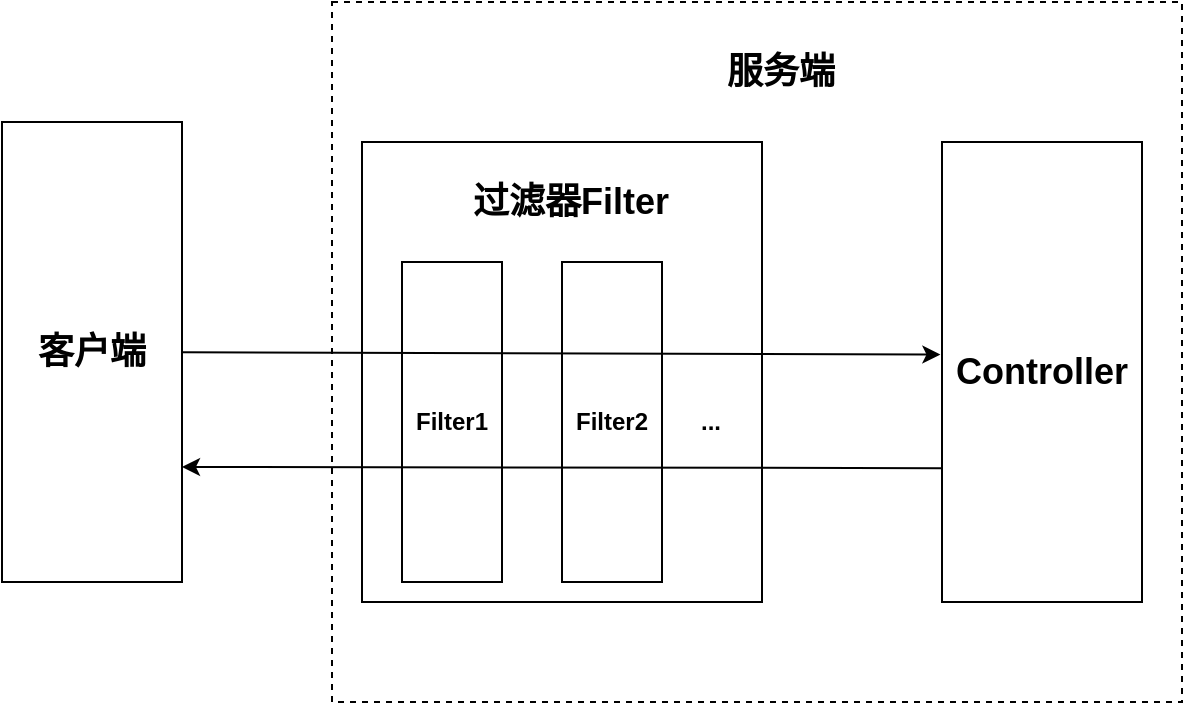 <mxfile version="17.4.5" type="github">
  <diagram id="moBCOV7V4QCk1tg6ld-5" name="第 1 页">
    <mxGraphModel dx="1038" dy="547" grid="1" gridSize="10" guides="1" tooltips="1" connect="1" arrows="1" fold="1" page="1" pageScale="1" pageWidth="827" pageHeight="1169" math="0" shadow="0">
      <root>
        <mxCell id="0" />
        <mxCell id="1" parent="0" />
        <mxCell id="yyoKriEDa8kBR1fQZ0GH-10" value="" style="rounded=0;whiteSpace=wrap;html=1;fontSize=18;fillColor=none;dashed=1;" vertex="1" parent="1">
          <mxGeometry x="225" y="650" width="425" height="350" as="geometry" />
        </mxCell>
        <mxCell id="yyoKriEDa8kBR1fQZ0GH-13" style="edgeStyle=none;rounded=0;orthogonalLoop=1;jettySize=auto;html=1;fontSize=18;entryX=-0.008;entryY=0.462;entryDx=0;entryDy=0;entryPerimeter=0;" edge="1" parent="1" source="yyoKriEDa8kBR1fQZ0GH-1" target="yyoKriEDa8kBR1fQZ0GH-3">
          <mxGeometry relative="1" as="geometry" />
        </mxCell>
        <mxCell id="yyoKriEDa8kBR1fQZ0GH-2" value="" style="rounded=0;whiteSpace=wrap;html=1;fillColor=none;" vertex="1" parent="1">
          <mxGeometry x="240" y="720" width="200" height="230" as="geometry" />
        </mxCell>
        <mxCell id="yyoKriEDa8kBR1fQZ0GH-1" value="&lt;b&gt;&lt;font style=&quot;font-size: 18px&quot;&gt;客户端&lt;/font&gt;&lt;/b&gt;" style="rounded=0;whiteSpace=wrap;html=1;fillColor=none;" vertex="1" parent="1">
          <mxGeometry x="60" y="710" width="90" height="230" as="geometry" />
        </mxCell>
        <mxCell id="yyoKriEDa8kBR1fQZ0GH-14" style="edgeStyle=none;rounded=0;orthogonalLoop=1;jettySize=auto;html=1;exitX=0;exitY=0.709;exitDx=0;exitDy=0;entryX=1;entryY=0.75;entryDx=0;entryDy=0;fontSize=18;exitPerimeter=0;" edge="1" parent="1" source="yyoKriEDa8kBR1fQZ0GH-3" target="yyoKriEDa8kBR1fQZ0GH-1">
          <mxGeometry relative="1" as="geometry" />
        </mxCell>
        <mxCell id="yyoKriEDa8kBR1fQZ0GH-3" value="&lt;font style=&quot;font-size: 18px&quot;&gt;&lt;b&gt;Controller&lt;/b&gt;&lt;/font&gt;" style="rounded=0;whiteSpace=wrap;html=1;fillColor=none;" vertex="1" parent="1">
          <mxGeometry x="530" y="720" width="100" height="230" as="geometry" />
        </mxCell>
        <mxCell id="yyoKriEDa8kBR1fQZ0GH-4" value="&lt;b&gt;Filter1&lt;/b&gt;" style="rounded=0;whiteSpace=wrap;html=1;fillColor=none;" vertex="1" parent="1">
          <mxGeometry x="260" y="780" width="50" height="160" as="geometry" />
        </mxCell>
        <mxCell id="yyoKriEDa8kBR1fQZ0GH-5" value="&lt;b&gt;Filter2&lt;/b&gt;" style="rounded=0;whiteSpace=wrap;html=1;fillColor=none;" vertex="1" parent="1">
          <mxGeometry x="340" y="780" width="50" height="160" as="geometry" />
        </mxCell>
        <mxCell id="yyoKriEDa8kBR1fQZ0GH-6" value="&lt;b&gt;...&lt;/b&gt;" style="text;html=1;resizable=0;autosize=1;align=center;verticalAlign=middle;points=[];fillColor=none;strokeColor=none;rounded=0;" vertex="1" parent="1">
          <mxGeometry x="399" y="850" width="30" height="20" as="geometry" />
        </mxCell>
        <mxCell id="yyoKriEDa8kBR1fQZ0GH-7" value="&lt;b&gt;&lt;font style=&quot;font-size: 18px&quot;&gt;过滤器Filter&lt;/font&gt;&lt;/b&gt;" style="text;html=1;resizable=0;autosize=1;align=center;verticalAlign=middle;points=[];fillColor=none;strokeColor=none;rounded=0;" vertex="1" parent="1">
          <mxGeometry x="289" y="740" width="110" height="20" as="geometry" />
        </mxCell>
        <mxCell id="yyoKriEDa8kBR1fQZ0GH-11" value="&lt;b&gt;服务端&lt;/b&gt;" style="text;html=1;resizable=0;autosize=1;align=center;verticalAlign=middle;points=[];fillColor=none;strokeColor=none;rounded=0;dashed=1;fontSize=18;" vertex="1" parent="1">
          <mxGeometry x="414" y="670" width="70" height="30" as="geometry" />
        </mxCell>
      </root>
    </mxGraphModel>
  </diagram>
</mxfile>
